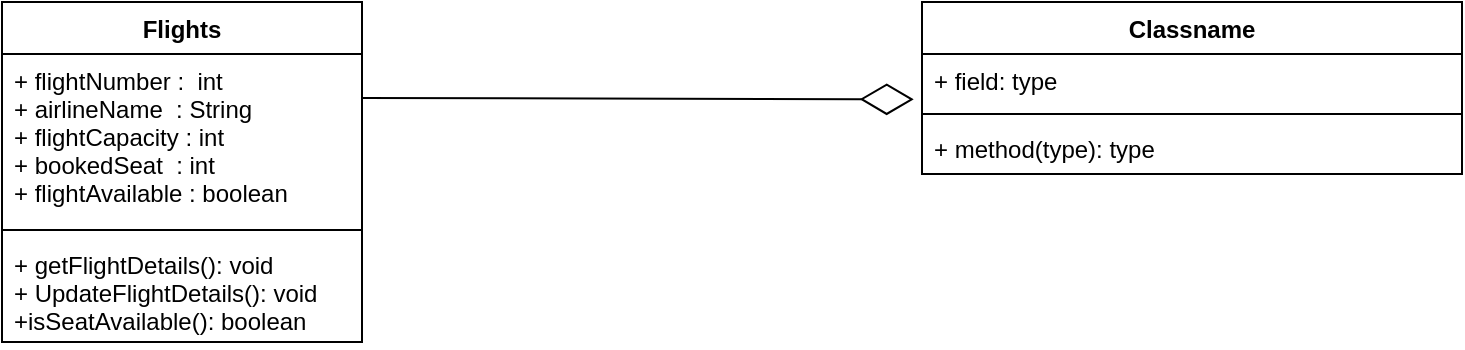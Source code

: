 <mxfile version="14.9.2" type="device"><diagram id="Smss36zBpjV6jGFIX1n4" name="Page-1"><mxGraphModel dx="1878" dy="423" grid="1" gridSize="10" guides="1" tooltips="1" connect="1" arrows="1" fold="1" page="1" pageScale="1" pageWidth="850" pageHeight="1100" math="0" shadow="0"><root><mxCell id="0"/><mxCell id="1" parent="0"/><mxCell id="hDVdwc70knxA4Nyr3FCd-5" value="Flights" style="swimlane;fontStyle=1;align=center;verticalAlign=top;childLayout=stackLayout;horizontal=1;startSize=26;horizontalStack=0;resizeParent=1;resizeParentMax=0;resizeLast=0;collapsible=1;marginBottom=0;" vertex="1" parent="1"><mxGeometry x="-170" y="740" width="180" height="170" as="geometry"/></mxCell><mxCell id="hDVdwc70knxA4Nyr3FCd-6" value="+ flightNumber :  int&#10;+ airlineName  : String&#10;+ flightCapacity : int&#10;+ bookedSeat  : int&#10;+ flightAvailable : boolean&#10;&#10;" style="text;strokeColor=none;fillColor=none;align=left;verticalAlign=top;spacingLeft=4;spacingRight=4;overflow=hidden;rotatable=0;points=[[0,0.5],[1,0.5]];portConstraint=eastwest;" vertex="1" parent="hDVdwc70knxA4Nyr3FCd-5"><mxGeometry y="26" width="180" height="84" as="geometry"/></mxCell><mxCell id="hDVdwc70knxA4Nyr3FCd-7" value="" style="line;strokeWidth=1;fillColor=none;align=left;verticalAlign=middle;spacingTop=-1;spacingLeft=3;spacingRight=3;rotatable=0;labelPosition=right;points=[];portConstraint=eastwest;" vertex="1" parent="hDVdwc70knxA4Nyr3FCd-5"><mxGeometry y="110" width="180" height="8" as="geometry"/></mxCell><mxCell id="hDVdwc70knxA4Nyr3FCd-8" value="+ getFlightDetails(): void&#10;+ UpdateFlightDetails(): void&#10;+isSeatAvailable(): boolean" style="text;strokeColor=none;fillColor=none;align=left;verticalAlign=top;spacingLeft=4;spacingRight=4;overflow=hidden;rotatable=0;points=[[0,0.5],[1,0.5]];portConstraint=eastwest;" vertex="1" parent="hDVdwc70knxA4Nyr3FCd-5"><mxGeometry y="118" width="180" height="52" as="geometry"/></mxCell><mxCell id="hDVdwc70knxA4Nyr3FCd-10" value="" style="endArrow=diamondThin;endFill=0;endSize=24;html=1;entryX=0.003;entryY=0.872;entryDx=0;entryDy=0;entryPerimeter=0;" edge="1" parent="1"><mxGeometry width="160" relative="1" as="geometry"><mxPoint x="10" y="788" as="sourcePoint"/><mxPoint x="285.84" y="788.672" as="targetPoint"/></mxGeometry></mxCell><mxCell id="hDVdwc70knxA4Nyr3FCd-11" value="Classname" style="swimlane;fontStyle=1;align=center;verticalAlign=top;childLayout=stackLayout;horizontal=1;startSize=26;horizontalStack=0;resizeParent=1;resizeParentMax=0;resizeLast=0;collapsible=1;marginBottom=0;" vertex="1" parent="1"><mxGeometry x="290" y="740" width="270" height="86" as="geometry"/></mxCell><mxCell id="hDVdwc70knxA4Nyr3FCd-12" value="+ field: type" style="text;strokeColor=none;fillColor=none;align=left;verticalAlign=top;spacingLeft=4;spacingRight=4;overflow=hidden;rotatable=0;points=[[0,0.5],[1,0.5]];portConstraint=eastwest;" vertex="1" parent="hDVdwc70knxA4Nyr3FCd-11"><mxGeometry y="26" width="270" height="26" as="geometry"/></mxCell><mxCell id="hDVdwc70knxA4Nyr3FCd-13" value="" style="line;strokeWidth=1;fillColor=none;align=left;verticalAlign=middle;spacingTop=-1;spacingLeft=3;spacingRight=3;rotatable=0;labelPosition=right;points=[];portConstraint=eastwest;" vertex="1" parent="hDVdwc70knxA4Nyr3FCd-11"><mxGeometry y="52" width="270" height="8" as="geometry"/></mxCell><mxCell id="hDVdwc70knxA4Nyr3FCd-14" value="+ method(type): type" style="text;strokeColor=none;fillColor=none;align=left;verticalAlign=top;spacingLeft=4;spacingRight=4;overflow=hidden;rotatable=0;points=[[0,0.5],[1,0.5]];portConstraint=eastwest;" vertex="1" parent="hDVdwc70knxA4Nyr3FCd-11"><mxGeometry y="60" width="270" height="26" as="geometry"/></mxCell></root></mxGraphModel></diagram></mxfile>